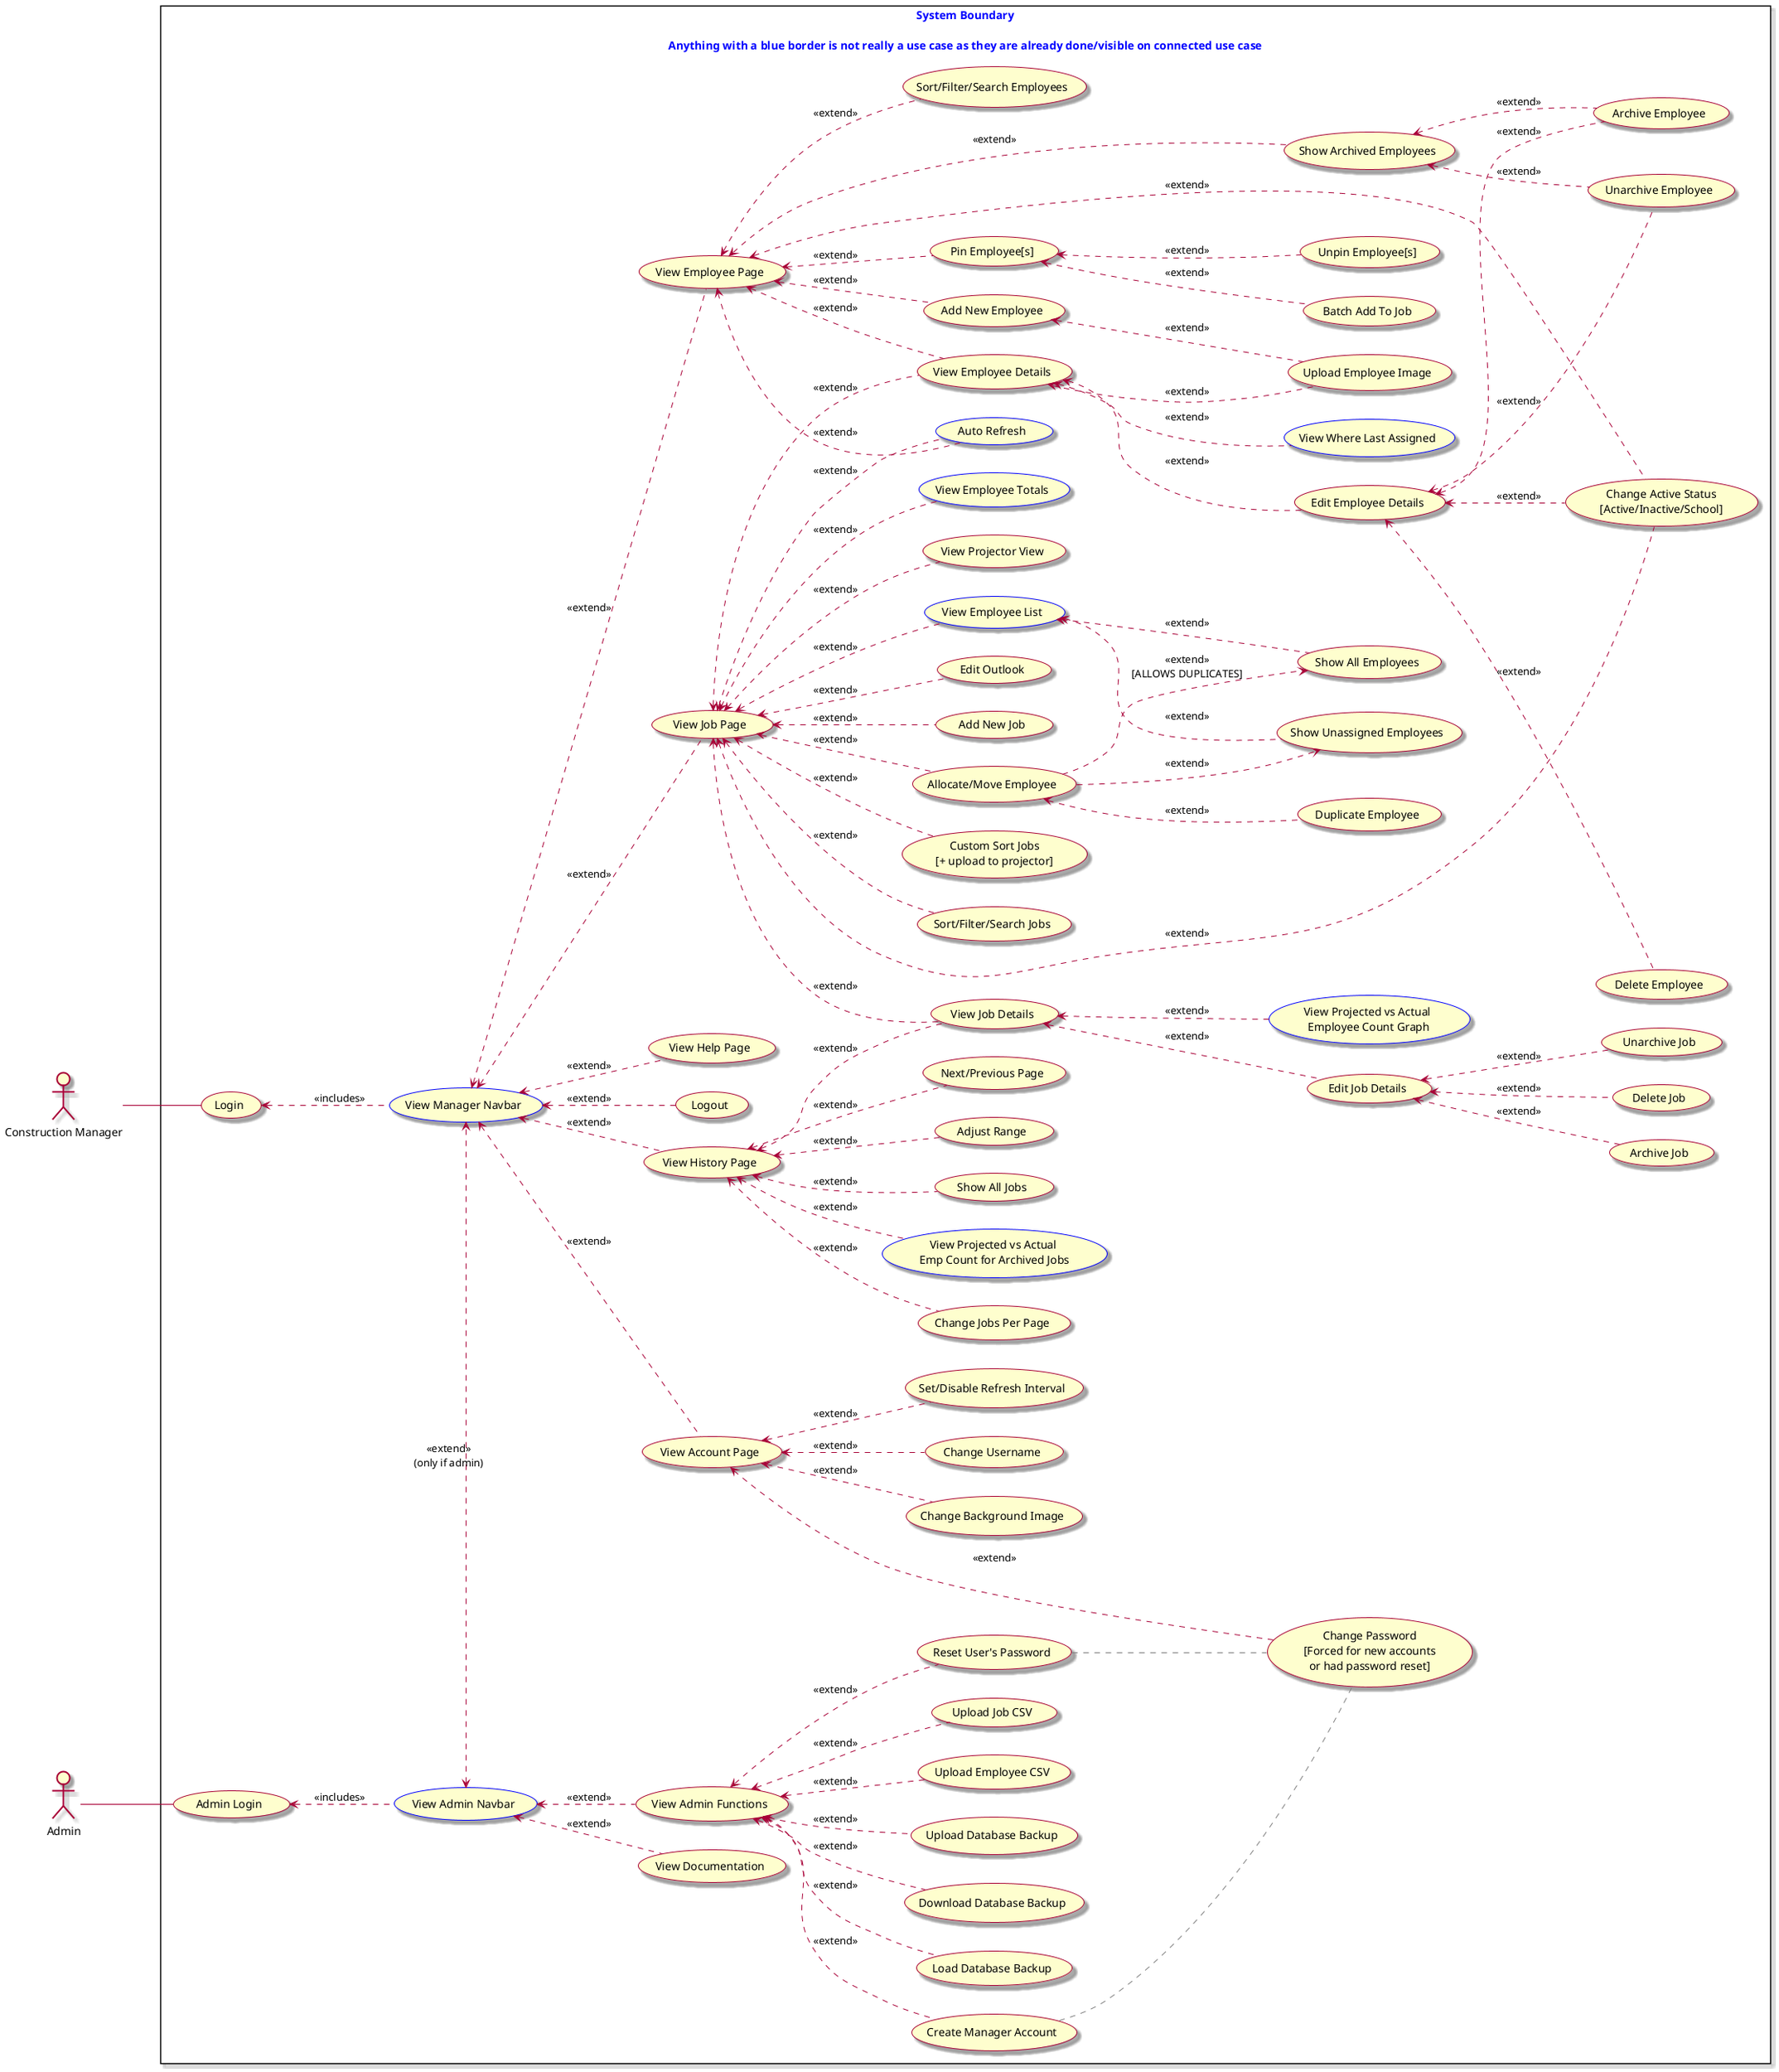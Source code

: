 @startuml

skin rose
left to right direction

actor "Construction Manager" AS ConMan
actor "Admin" AS admin

rectangle "System Boundary\n\nAnything with a blue border is not really a use case as they are already done/visible on connected use case" #text:blue {
    'Manager stuff
    ConMan -- (Login)

    (View Manager Navbar) AS VMN #line:blue;
    (Login) <.. VMN : <<includes>>


    (View Job Page) AS VJP
    (View Employee Page) AS VEP
    (View Account Page) AS VAP
    (View History Page)

    (View Employee Details) AS VED
    (View Job Details) AS VJD

    'manager navbar
    VMN <.. VJP : <<extend>>
    VMN <.. VEP : <<extend>>
    VMN <.. VAP : <<extend>>
    VMN <.. (View History Page) : <<extend>>
    VMN <.. (Logout) : <<extend>>
    VMN <.. (View Help Page) : <<extend>>

    'employee page
    VEP <.. (Pin Employee[s]) : <<extend>>
    (Pin Employee[s]) <.. (Unpin Employee[s]) : <<extend>>
    (Pin Employee[s]) <.. (Batch Add To Job) : <<extend>>
    VEP <.. (Add New Employee) : <<extend>>
    (Add New Employee) <.. (Upload Employee Image) : <<extend>>
    VEP <.. (Show Archived Employees) : <<extend>>
    (Show Archived Employees) <.. (Archive Employee) : <<extend>>
    (Show Archived Employees) <.. (Unarchive Employee) : <<extend>>
    VEP <.. (Change Active Status\n[Active/Inactive/School]) : <<extend>>
    VEP <.. (Sort/Filter/Search Employees) : <<extend>>
    (Auto Refresh) #line:blue;
    VEP <.. (Auto Refresh) : <<extend>>

    VEP <.. VED : <<extend>>
    'employee details screen
    VED <.. (Upload Employee Image) : <<extend>>
    VED <.. (Edit Employee Details) : <<extend>>
    (View Where Last Assigned) #line:blue;
    VED <.. (View Where Last Assigned) : <<extend>>
    (Edit Employee Details) <.. (Delete Employee) : <<extend>>
    (Edit Employee Details) <.. (Archive Employee) : <<extend>>
    (Edit Employee Details) <.. (Unarchive Employee) : <<extend>>
    (Edit Employee Details) <.. (Change Active Status\n[Active/Inactive/School]) : <<extend>>


    'job page
    VJP <.. (VED) : <<extend>>
    VJP <.. (Auto Refresh) : <<extend>>
    VJP <.. (Sort/Filter/Search Jobs) : <<extend>>
    VJP <.. (Custom Sort Jobs\n[+ upload to projector]) : <<extend>>
    VJP <.. (Allocate/Move Employee) : <<extend>>
    VJP <.. (Add New Job) : <<extend>>
    VJP <.. (Edit Outlook) : <<extend>>
    VJP <.. (View Projector View) : <<extend>>
    (View Employee Totals) #line:blue;
    VJP <.. (View Employee Totals) : <<extend>>
    VJP <.. (Change Active Status\n[Active/Inactive/School]) : <<extend>>

    'view employee list on job page
    (View Employee List) AS VEL #line:blue;
    VJP <.. VEL : <<extend>>
    VEL <.. (Show All Employees) : <<extend>>
    (Allocate/Move Employee) ..> (Show All Employees)  : <<extend>>\n[ALLOWS DUPLICATES]
    VEL <.. (Show Unassigned Employees) : <<extend>>
    (Allocate/Move Employee) ..> (Show Unassigned Employees) : <<extend>>
    (Allocate/Move Employee) <.. (Duplicate Employee) : <<extend>>


    VJP <.. (VJD) : <<extend>>
    'job details screen
    VJD <.. (Edit Job Details) : <<extend>>
    (Edit Job Details) <.. (Unarchive Job) : <<extend>>
    (Edit Job Details) <.. (Archive Job) : <<extend>>
    (Edit Job Details) <.. (Delete Job) : <<extend>>
    'VJD <.. (Edit Outlook) : <<extend>> it was in figma, no longer doing this, putting graph there instead
    (View Projected vs Actual\n Employee Count Graph) AS viewgraphs  #line:blue;
    VJD <.. viewgraphs : <<extend>>

    'account page
    (Change Password\n[Forced for new accounts\nor had password reset]) AS changepass
    VAP <.. changepass : <<extend>>
    VAP <.. (Change Background Image) : <<extend>>
    VAP <.. (Change Username) : <<extend>>
    VAP <.. (Set/Disable Refresh Interval) : <<extend>>

    'history page
    (View Projected vs Actual \nEmp Count for Archived Jobs) #line:blue;
    (View History Page) <.. (View Projected vs Actual \nEmp Count for Archived Jobs) : <<extend>>
    (View History Page) <.. (Show All Jobs) : <<extend>>
    (View History Page) <.. (Adjust Range) : <<extend>>
    (View History Page) <.. (Next/Previous Page) : <<extend>>
    (View History Page) <.. (Change Jobs Per Page) : <<extend>>
    (View History Page) <.. (VJD) : <<extend>>

    ' Admin Stuff
    admin -- (Admin Login)
    (View Admin Navbar) AS VAN #line:blue;
    (Admin Login) <.. VAN : <<includes>>
    VAN <.> (VMN) : <<extend>>\n(only if admin)
    VAN <.. (View Documentation) : <<extend>>
    (View Admin Functions) AS VAF
    VAN <.. VAF : <<extend>>
    VAF <.. (Create Manager Account) : <<extend>>
    VAF <.. (Reset User's Password) : <<extend>>
    VAF <.. (Load Database Backup) : <<extend>>
    VAF <.. (Download Database Backup) : <<extend>>
    VAF <.. (Upload Database Backup) : <<extend>>
    VAF <.. (Upload Employee CSV) : <<extend>>
    VAF <.. (Upload Job CSV) : <<extend>>

    changepass .up. (Reset User's Password) #gray
    changepass .up. (Create Manager Account) #gray

}
@enduml